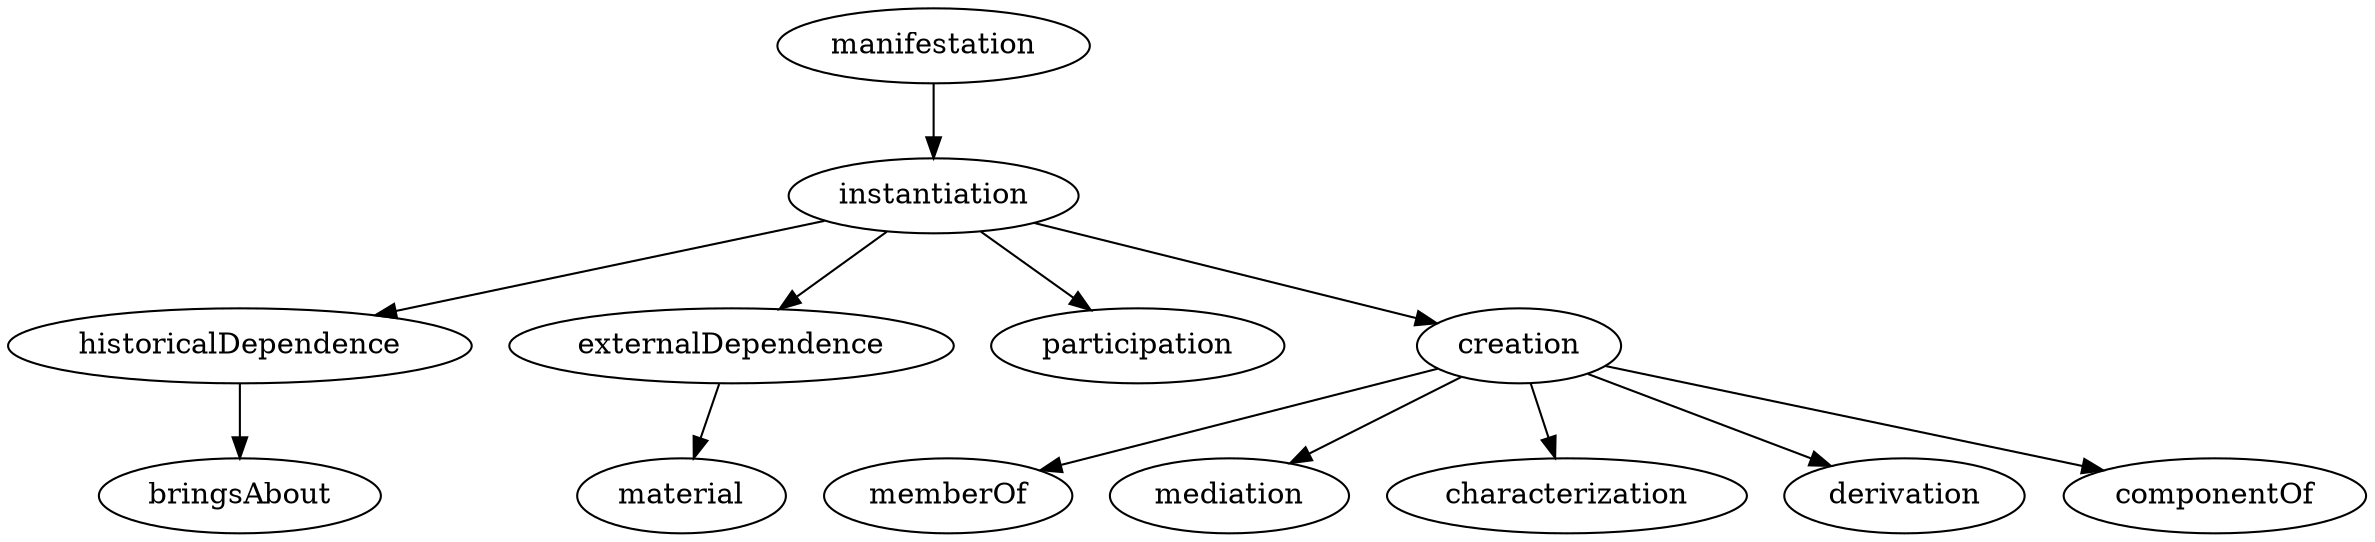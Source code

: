 strict digraph  {
manifestation;
instantiation;
historicalDependence;
externalDependence;
participation;
creation;
bringsAbout;
memberOf;
mediation;
characterization;
derivation;
componentOf;
material;
manifestation -> instantiation;
instantiation -> historicalDependence;
instantiation -> externalDependence;
instantiation -> participation;
instantiation -> creation;
historicalDependence -> bringsAbout;
externalDependence -> material;
creation -> memberOf;
creation -> mediation;
creation -> characterization;
creation -> derivation;
creation -> componentOf;
}
